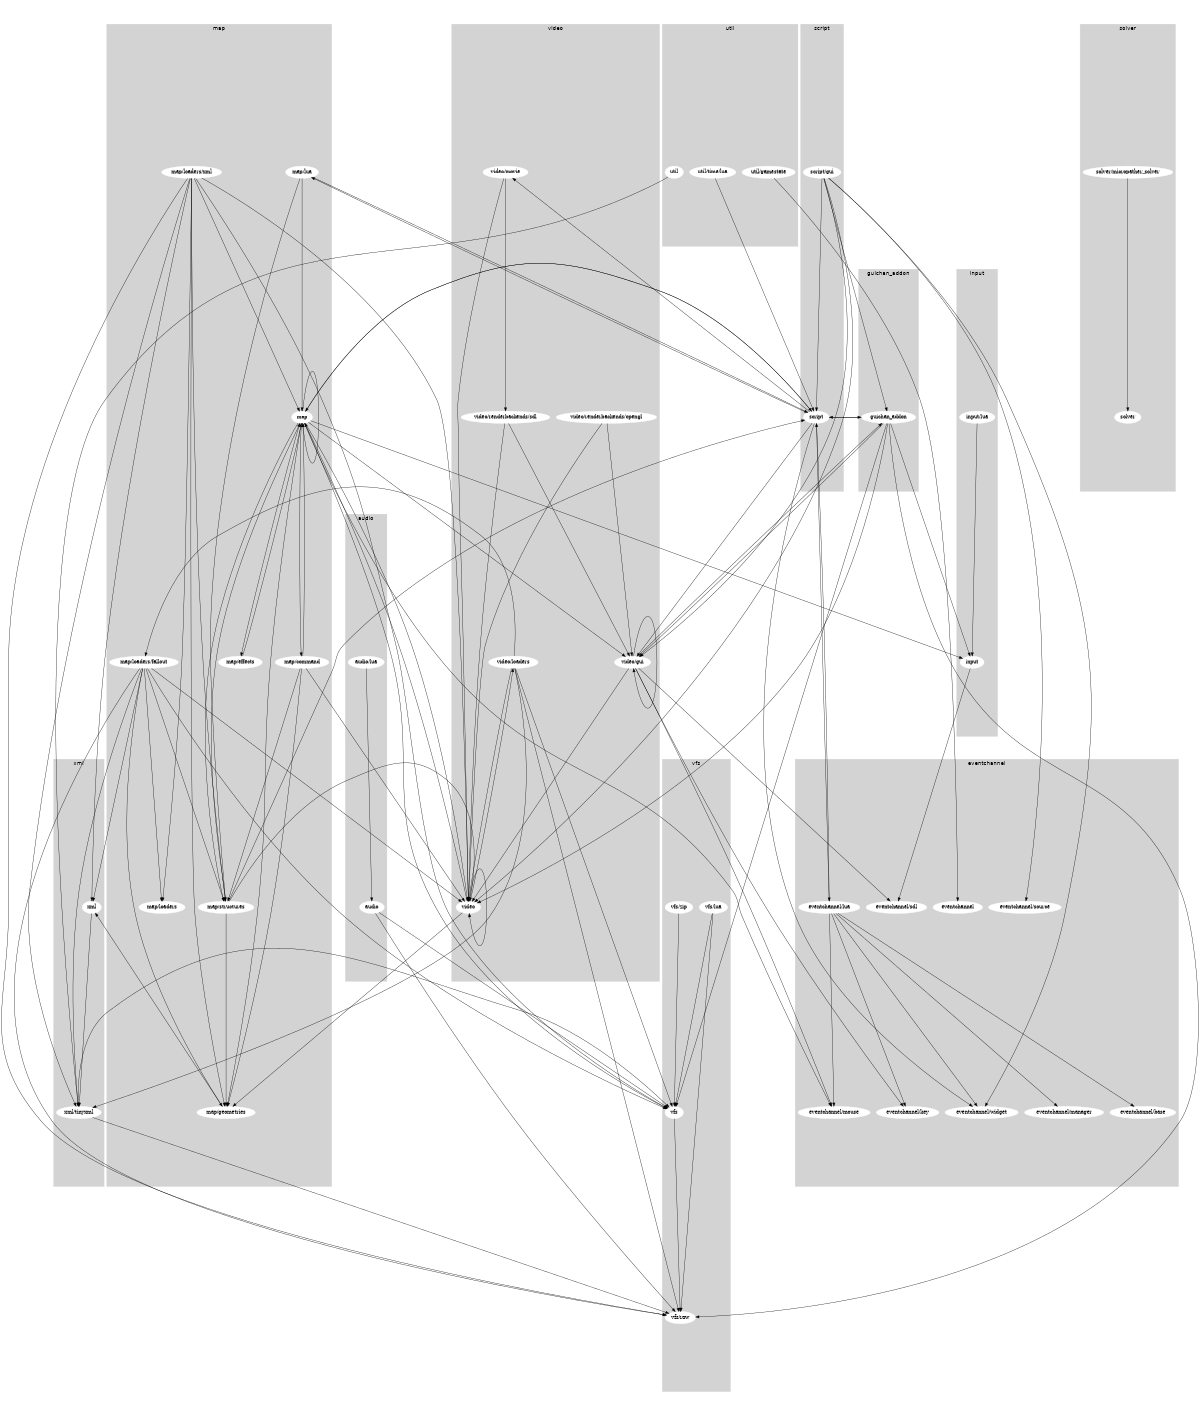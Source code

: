 digraph "source tree" {
    overlap=scale;
    size="8,10";
    ratio="fill";
    fontsize="16";
    fontname="Helvetica";
    clusterrank="local";
subgraph cluster_0 {
    style=filled;
    color=lightgrey;
    node [style=filled,color=white];
    "xml"; "xml/tinyxml"
    label = "xml";
}
subgraph cluster_1 {
    style=filled;
    color=lightgrey;
    node [style=filled,color=white];
    "map"; "map/loaders/xml"; "map/command"; "map/lua"; "map/loaders/fallout"; "map/structures"; "map/loaders"; "map/effects"; "map/geometries"
    label = "map";
}
subgraph cluster_2 {
    style=filled;
    color=lightgrey;
    node [style=filled,color=white];
    "script/gui"; "script"
    label = "script";
}
subgraph cluster_3 {
    style=filled;
    color=lightgrey;
    node [style=filled,color=white];
    "solver"; "solver/micropather_solver"
    label = "solver";
}
subgraph cluster_4 {
    style=filled;
    color=lightgrey;
    node [style=filled,color=white];
    "eventchannel/base"; "eventchannel"; "eventchannel/mouse"; "eventchannel/key"; "eventchannel/lua"; "eventchannel/source"; "eventchannel/widget"; "eventchannel/manager"; "eventchannel/sdl"
    label = "eventchannel";
}
subgraph cluster_5 {
    style=filled;
    color=lightgrey;
    node [style=filled,color=white];
    "guichan_addon"
    label = "guichan_addon";
}
subgraph cluster_6 {
    style=filled;
    color=lightgrey;
    node [style=filled,color=white];
    "util"; "util/gamestate"; "util/time/lua"
    label = "util";
}
subgraph cluster_7 {
    style=filled;
    color=lightgrey;
    node [style=filled,color=white];
    "video/loaders"; "video/gui"; "video/renderbackends/sdl"; "video"; "video/renderbackends/opengl"; "video/movie"
    label = "video";
}
subgraph cluster_8 {
    style=filled;
    color=lightgrey;
    node [style=filled,color=white];
    "input"; "input/lua"
    label = "input";
}
subgraph cluster_9 {
    style=filled;
    color=lightgrey;
    node [style=filled,color=white];
    "audio"; "audio/lua"
    label = "audio";
}
subgraph cluster_10 {
    style=filled;
    color=lightgrey;
    node [style=filled,color=white];
    "vfs/zip"; "vfs/lua"; "vfs"; "vfs/raw"
    label = "vfs";
}
    "video/loaders" -> "map/loaders/fallout"
    "video/loaders" -> "xml/tinyxml"
    "video/loaders" -> "video"
    "video/loaders" -> "vfs"
    "video/loaders" -> "vfs/raw"
    "util/gamestate" -> "eventchannel"
    "audio/lua" -> "audio"
    "map/loaders/xml" -> "xml"
    "map/loaders/xml" -> "map"
    "map/loaders/xml" -> "map/structures"
    "map/loaders/xml" -> "map/loaders"
    "map/loaders/xml" -> "xml/tinyxml"
    "map/loaders/xml" -> "vfs/raw"
    "map/loaders/xml" -> "video"
    "map/loaders/xml" -> "vfs"
    "map/loaders/xml" -> "map/geometries"
    "vfs/zip" -> "vfs"
    "video/renderbackends/opengl" -> "video/gui"
    "video/renderbackends/opengl" -> "video"
    "eventchannel/lua" -> "script"
    "eventchannel/lua" -> "eventchannel/base"
    "eventchannel/lua" -> "eventchannel/mouse"
    "eventchannel/lua" -> "eventchannel/key"
    "eventchannel/lua" -> "eventchannel/widget"
    "eventchannel/lua" -> "eventchannel/manager"
    "script/gui" -> "video/gui"
    "script/gui" -> "script"
    "script/gui" -> "guichan_addon"
    "script/gui" -> "video"
    "script/gui" -> "eventchannel/source"
    "script/gui" -> "eventchannel/widget"
    "map/geometries" -> "xml"
    "xml" -> "xml/tinyxml"
    "map/command" -> "map"
    "map/command" -> "video"
    "map/command" -> "map/structures"
    "map/command" -> "map/geometries"
    "video/gui" -> "video/gui"
    "video/gui" -> "eventchannel/mouse"
    "video/gui" -> "eventchannel/key"
    "video/gui" -> "video"
    "video/gui" -> "guichan_addon"
    "video/gui" -> "eventchannel/sdl"
    "script" -> "map"
    "script" -> "video/movie"
    "script" -> "video/gui"
    "script" -> "map/lua"
    "script" -> "guichan_addon"
    "script" -> "eventchannel/lua"
    "script" -> "eventchannel/widget"
    "map/loaders/fallout" -> "xml"
    "map/loaders/fallout" -> "map/structures"
    "map/loaders/fallout" -> "map/loaders"
    "map/loaders/fallout" -> "xml/tinyxml"
    "map/loaders/fallout" -> "vfs/raw"
    "map/loaders/fallout" -> "video"
    "map/loaders/fallout" -> "vfs"
    "map/loaders/fallout" -> "map/geometries"
    "input/lua" -> "input"
    "solver/micropather_solver" -> "solver"
    "xml/tinyxml" -> "vfs"
    "xml/tinyxml" -> "vfs/raw"
    "map/lua" -> "map"
    "map/lua" -> "map/structures"
    "map/lua" -> "script"
    "input" -> "eventchannel/sdl"
    "map" -> "map"
    "map" -> "map/command"
    "map" -> "video/gui"
    "map" -> "script"
    "map" -> "map/structures"
    "map" -> "eventchannel/mouse"
    "map" -> "video"
    "map" -> "map/effects"
    "map" -> "input"
    "map" -> "vfs"
    "map" -> "map/geometries"
    "util" -> "xml/tinyxml"
    "map/effects" -> "map"
    "vfs/lua" -> "vfs"
    "vfs/lua" -> "vfs/raw"
    "video/movie" -> "video"
    "video/movie" -> "video/renderbackends/sdl"
    "video/renderbackends/sdl" -> "video/gui"
    "video/renderbackends/sdl" -> "video"
    "map/structures" -> "map"
    "map/structures" -> "script"
    "map/structures" -> "video"
    "map/structures" -> "map/geometries"
    "guichan_addon" -> "video/gui"
    "guichan_addon" -> "script"
    "guichan_addon" -> "video"
    "guichan_addon" -> "vfs/raw"
    "guichan_addon" -> "input"
    "guichan_addon" -> "vfs"
    "video" -> "video/loaders"
    "video" -> "map"
    "video" -> "video"
    "video" -> "map/geometries"
    "audio" -> "vfs"
    "audio" -> "vfs/raw"
    "vfs" -> "vfs/raw"
    "util/time/lua" -> "script"
}